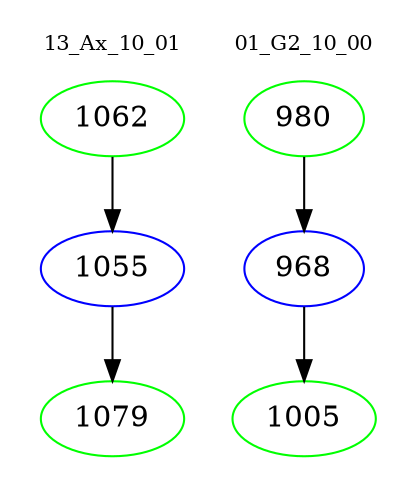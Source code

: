 digraph{
subgraph cluster_0 {
color = white
label = "13_Ax_10_01";
fontsize=10;
T0_1062 [label="1062", color="green"]
T0_1062 -> T0_1055 [color="black"]
T0_1055 [label="1055", color="blue"]
T0_1055 -> T0_1079 [color="black"]
T0_1079 [label="1079", color="green"]
}
subgraph cluster_1 {
color = white
label = "01_G2_10_00";
fontsize=10;
T1_980 [label="980", color="green"]
T1_980 -> T1_968 [color="black"]
T1_968 [label="968", color="blue"]
T1_968 -> T1_1005 [color="black"]
T1_1005 [label="1005", color="green"]
}
}
